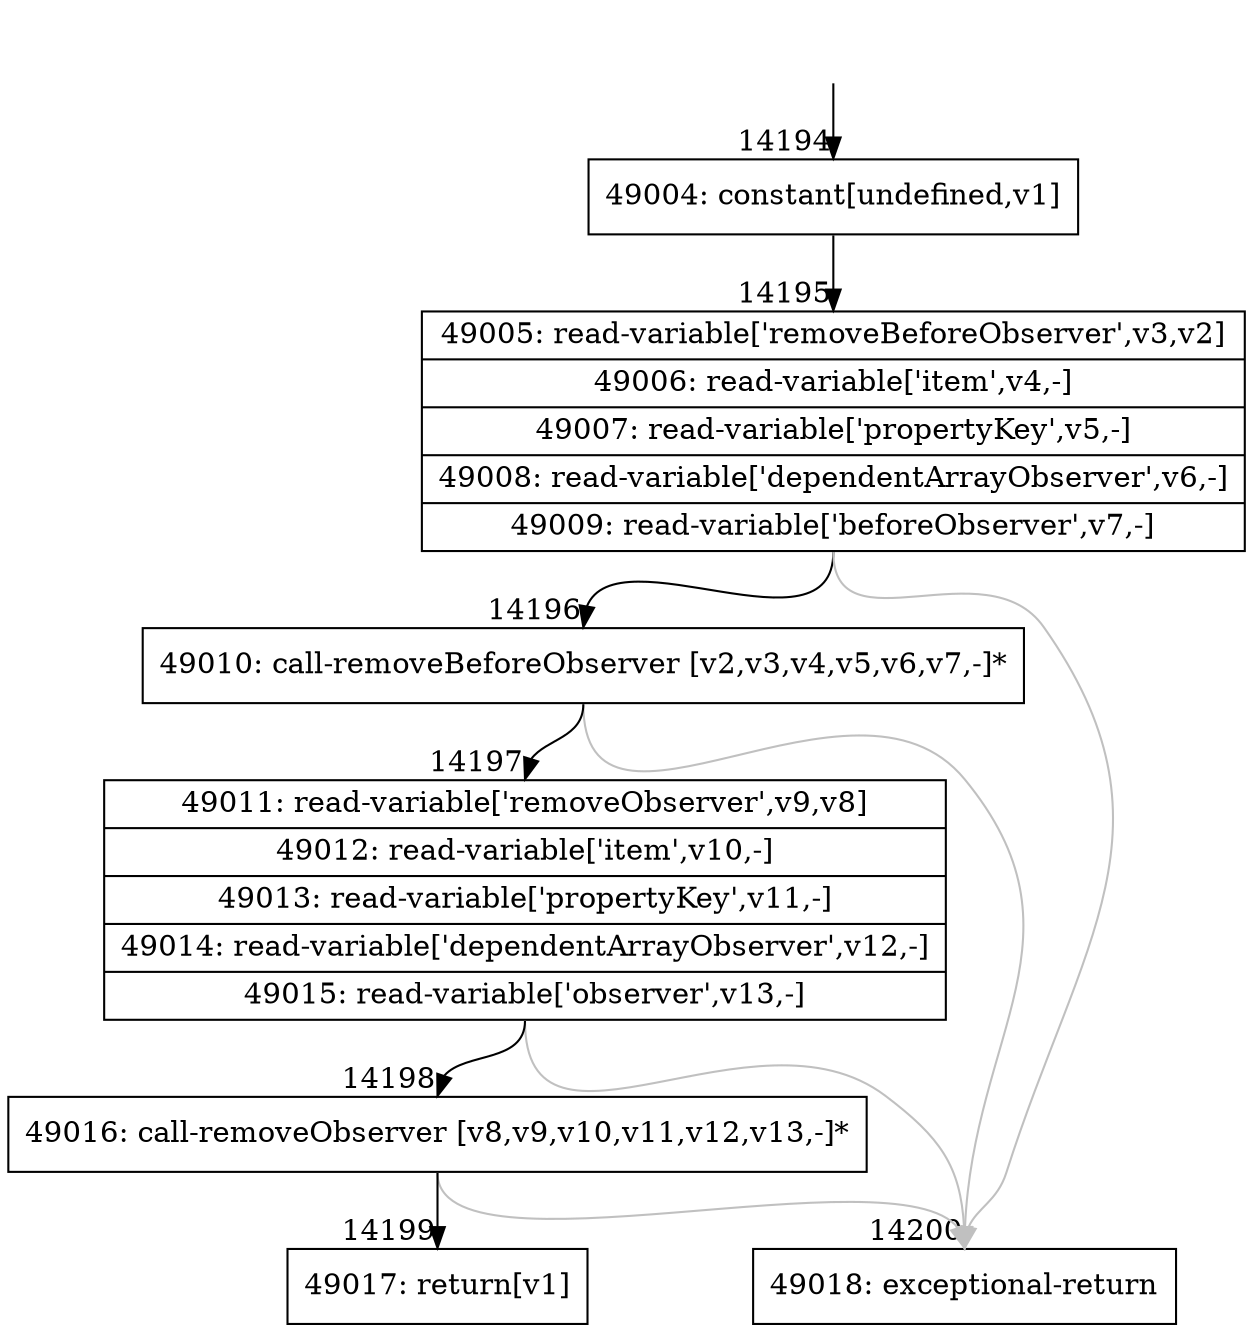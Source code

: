 digraph {
rankdir="TD"
BB_entry1182[shape=none,label=""];
BB_entry1182 -> BB14194 [tailport=s, headport=n, headlabel="    14194"]
BB14194 [shape=record label="{49004: constant[undefined,v1]}" ] 
BB14194 -> BB14195 [tailport=s, headport=n, headlabel="      14195"]
BB14195 [shape=record label="{49005: read-variable['removeBeforeObserver',v3,v2]|49006: read-variable['item',v4,-]|49007: read-variable['propertyKey',v5,-]|49008: read-variable['dependentArrayObserver',v6,-]|49009: read-variable['beforeObserver',v7,-]}" ] 
BB14195 -> BB14196 [tailport=s, headport=n, headlabel="      14196"]
BB14195 -> BB14200 [tailport=s, headport=n, color=gray, headlabel="      14200"]
BB14196 [shape=record label="{49010: call-removeBeforeObserver [v2,v3,v4,v5,v6,v7,-]*}" ] 
BB14196 -> BB14197 [tailport=s, headport=n, headlabel="      14197"]
BB14196 -> BB14200 [tailport=s, headport=n, color=gray]
BB14197 [shape=record label="{49011: read-variable['removeObserver',v9,v8]|49012: read-variable['item',v10,-]|49013: read-variable['propertyKey',v11,-]|49014: read-variable['dependentArrayObserver',v12,-]|49015: read-variable['observer',v13,-]}" ] 
BB14197 -> BB14198 [tailport=s, headport=n, headlabel="      14198"]
BB14197 -> BB14200 [tailport=s, headport=n, color=gray]
BB14198 [shape=record label="{49016: call-removeObserver [v8,v9,v10,v11,v12,v13,-]*}" ] 
BB14198 -> BB14199 [tailport=s, headport=n, headlabel="      14199"]
BB14198 -> BB14200 [tailport=s, headport=n, color=gray]
BB14199 [shape=record label="{49017: return[v1]}" ] 
BB14200 [shape=record label="{49018: exceptional-return}" ] 
//#$~ 26349
}
